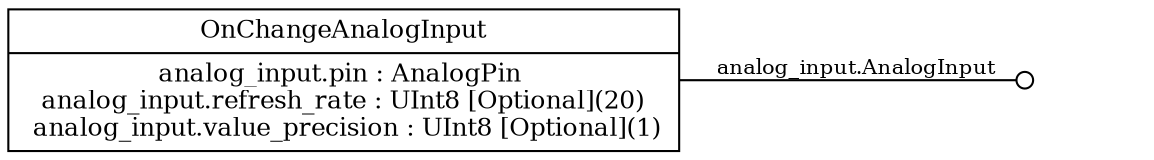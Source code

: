 //To create PNG: dot -Tpng led.dot > led.png

digraph g {

	graph [ rankdir = "LR"];
	
	node [ fontsize = "12" shape = "point"];
	edge [];
	
	// Definition of the group
	"Component" [
	label = "<f0> OnChangeAnalogInput | <f1> analog_input.pin : AnalogPin \n analog_input.refresh_rate : UInt8 [Optional](20) \n analog_input.value_precision : UInt8 [Optional](1)"
	shape = "record"
	];

	// Definition of one port
	"PP1" [label = "" shape = "plaintext"];
	"Component" -> "PP1" [label = "analog_input.AnalogInput" fontsize = "10" arrowhead = "odot"];

}
